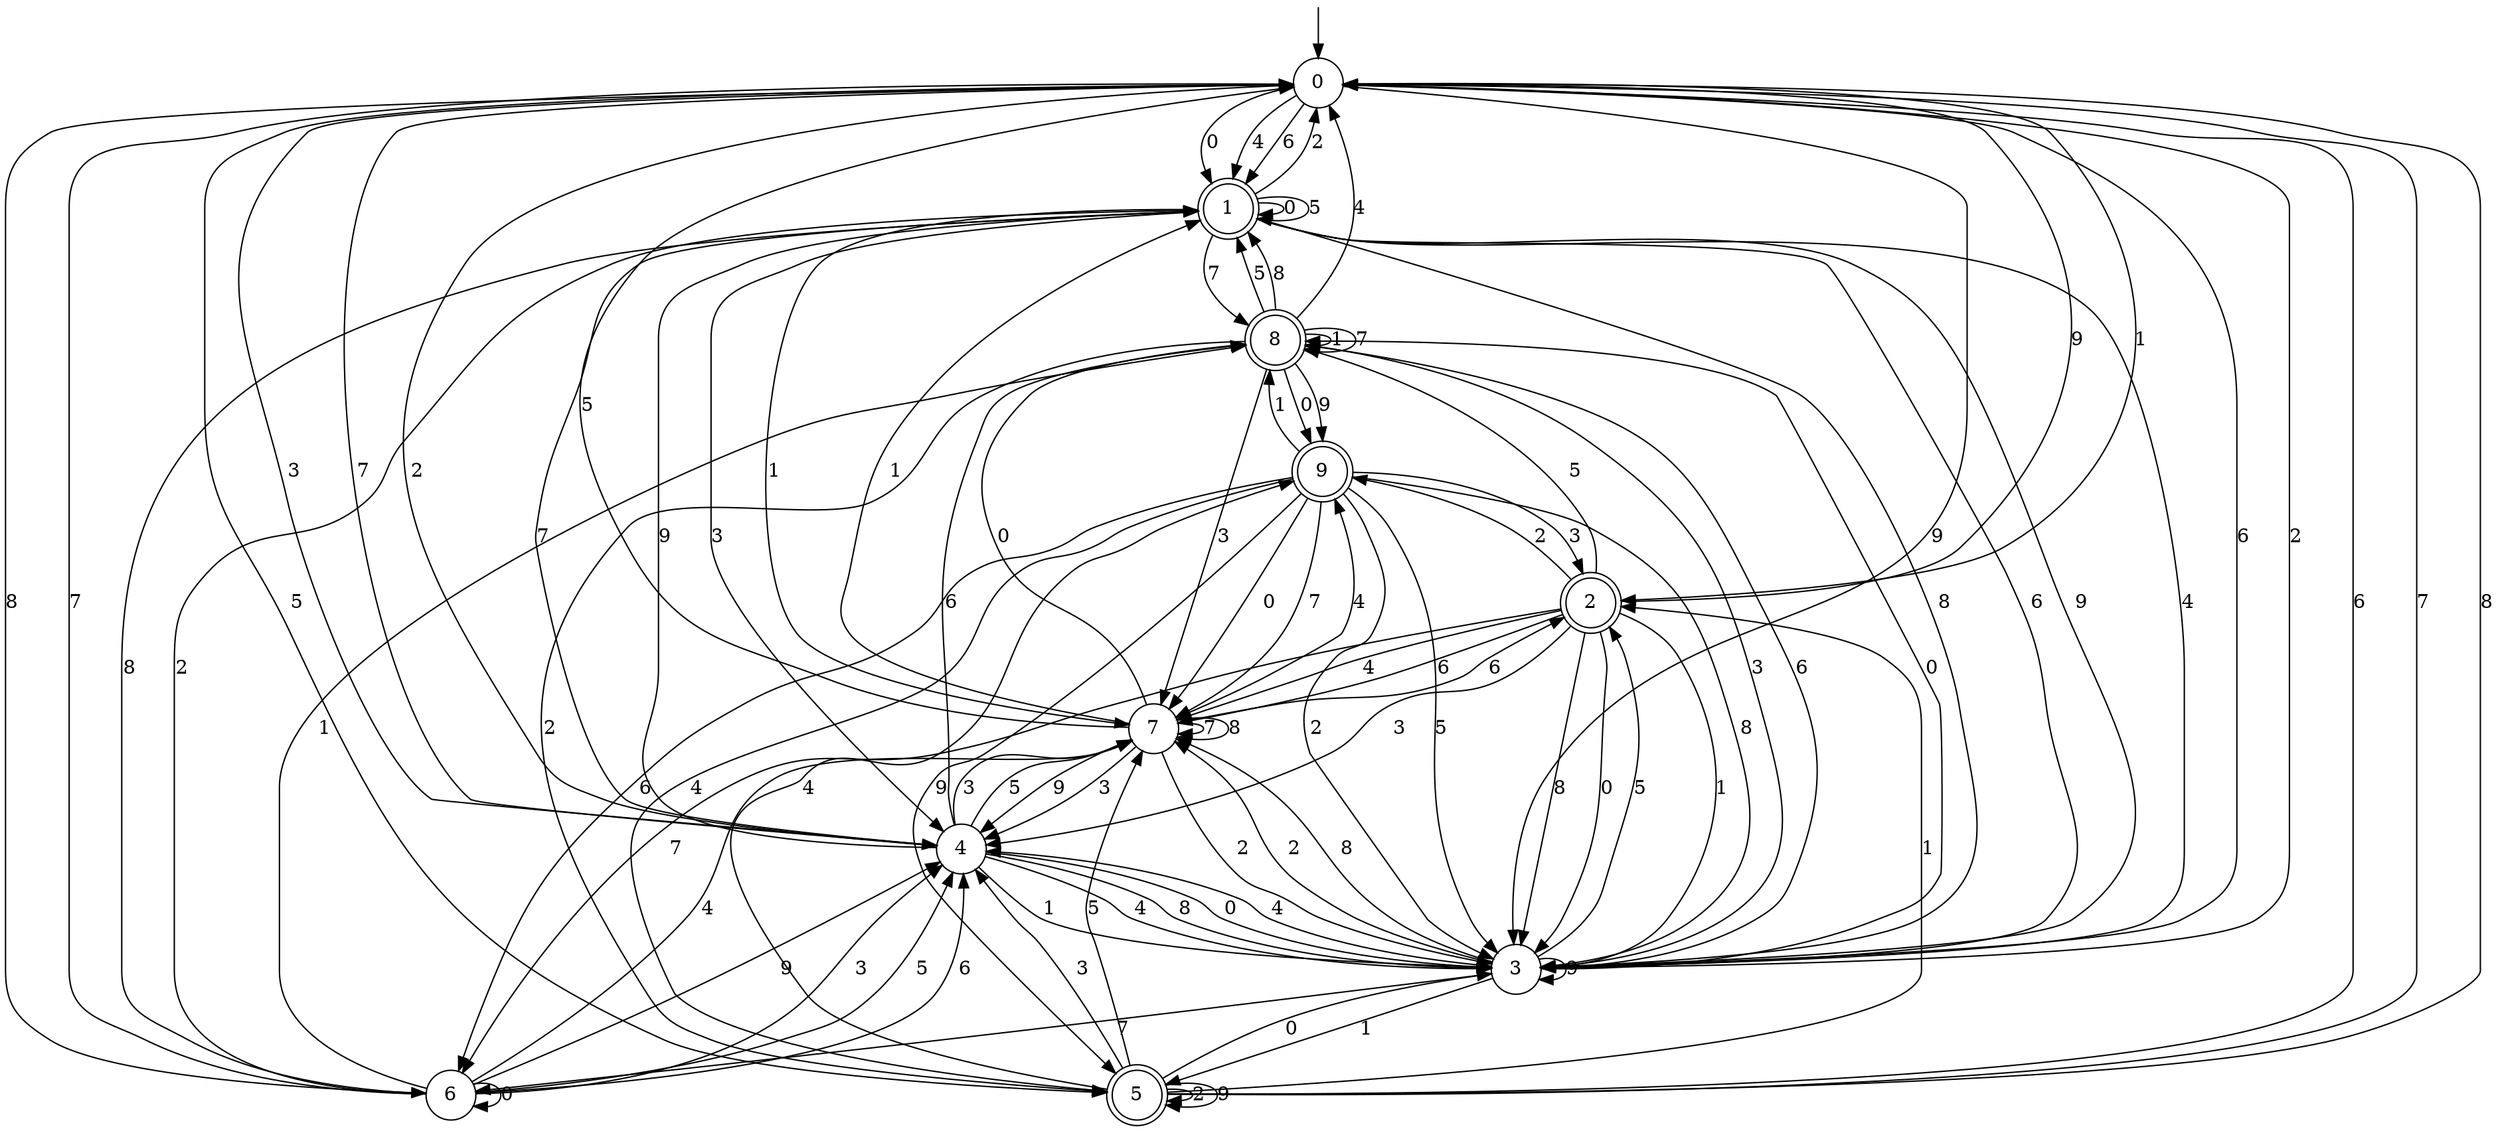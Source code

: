 digraph g {

	s0 [shape="circle" label="0"];
	s1 [shape="doublecircle" label="1"];
	s2 [shape="doublecircle" label="2"];
	s3 [shape="circle" label="3"];
	s4 [shape="circle" label="4"];
	s5 [shape="doublecircle" label="5"];
	s6 [shape="circle" label="6"];
	s7 [shape="circle" label="7"];
	s8 [shape="doublecircle" label="8"];
	s9 [shape="doublecircle" label="9"];
	s0 -> s1 [label="0"];
	s0 -> s2 [label="1"];
	s0 -> s3 [label="2"];
	s0 -> s4 [label="3"];
	s0 -> s1 [label="4"];
	s0 -> s5 [label="5"];
	s0 -> s1 [label="6"];
	s0 -> s4 [label="7"];
	s0 -> s6 [label="8"];
	s0 -> s3 [label="9"];
	s1 -> s1 [label="0"];
	s1 -> s7 [label="1"];
	s1 -> s0 [label="2"];
	s1 -> s4 [label="3"];
	s1 -> s3 [label="4"];
	s1 -> s1 [label="5"];
	s1 -> s3 [label="6"];
	s1 -> s8 [label="7"];
	s1 -> s3 [label="8"];
	s1 -> s3 [label="9"];
	s2 -> s3 [label="0"];
	s2 -> s3 [label="1"];
	s2 -> s9 [label="2"];
	s2 -> s4 [label="3"];
	s2 -> s7 [label="4"];
	s2 -> s8 [label="5"];
	s2 -> s7 [label="6"];
	s2 -> s6 [label="7"];
	s2 -> s3 [label="8"];
	s2 -> s0 [label="9"];
	s3 -> s8 [label="0"];
	s3 -> s5 [label="1"];
	s3 -> s7 [label="2"];
	s3 -> s8 [label="3"];
	s3 -> s4 [label="4"];
	s3 -> s2 [label="5"];
	s3 -> s0 [label="6"];
	s3 -> s6 [label="7"];
	s3 -> s7 [label="8"];
	s3 -> s3 [label="9"];
	s4 -> s3 [label="0"];
	s4 -> s3 [label="1"];
	s4 -> s0 [label="2"];
	s4 -> s7 [label="3"];
	s4 -> s3 [label="4"];
	s4 -> s7 [label="5"];
	s4 -> s8 [label="6"];
	s4 -> s1 [label="7"];
	s4 -> s3 [label="8"];
	s4 -> s1 [label="9"];
	s5 -> s3 [label="0"];
	s5 -> s2 [label="1"];
	s5 -> s5 [label="2"];
	s5 -> s4 [label="3"];
	s5 -> s9 [label="4"];
	s5 -> s7 [label="5"];
	s5 -> s0 [label="6"];
	s5 -> s0 [label="7"];
	s5 -> s0 [label="8"];
	s5 -> s5 [label="9"];
	s6 -> s6 [label="0"];
	s6 -> s8 [label="1"];
	s6 -> s1 [label="2"];
	s6 -> s4 [label="3"];
	s6 -> s7 [label="4"];
	s6 -> s4 [label="5"];
	s6 -> s4 [label="6"];
	s6 -> s0 [label="7"];
	s6 -> s1 [label="8"];
	s6 -> s4 [label="9"];
	s7 -> s8 [label="0"];
	s7 -> s1 [label="1"];
	s7 -> s3 [label="2"];
	s7 -> s4 [label="3"];
	s7 -> s9 [label="4"];
	s7 -> s0 [label="5"];
	s7 -> s2 [label="6"];
	s7 -> s7 [label="7"];
	s7 -> s7 [label="8"];
	s7 -> s4 [label="9"];
	s8 -> s9 [label="0"];
	s8 -> s8 [label="1"];
	s8 -> s5 [label="2"];
	s8 -> s7 [label="3"];
	s8 -> s0 [label="4"];
	s8 -> s1 [label="5"];
	s8 -> s3 [label="6"];
	s8 -> s8 [label="7"];
	s8 -> s1 [label="8"];
	s8 -> s9 [label="9"];
	s9 -> s7 [label="0"];
	s9 -> s8 [label="1"];
	s9 -> s3 [label="2"];
	s9 -> s2 [label="3"];
	s9 -> s5 [label="4"];
	s9 -> s3 [label="5"];
	s9 -> s6 [label="6"];
	s9 -> s7 [label="7"];
	s9 -> s3 [label="8"];
	s9 -> s5 [label="9"];

__start0 [label="" shape="none" width="0" height="0"];
__start0 -> s0;

}
